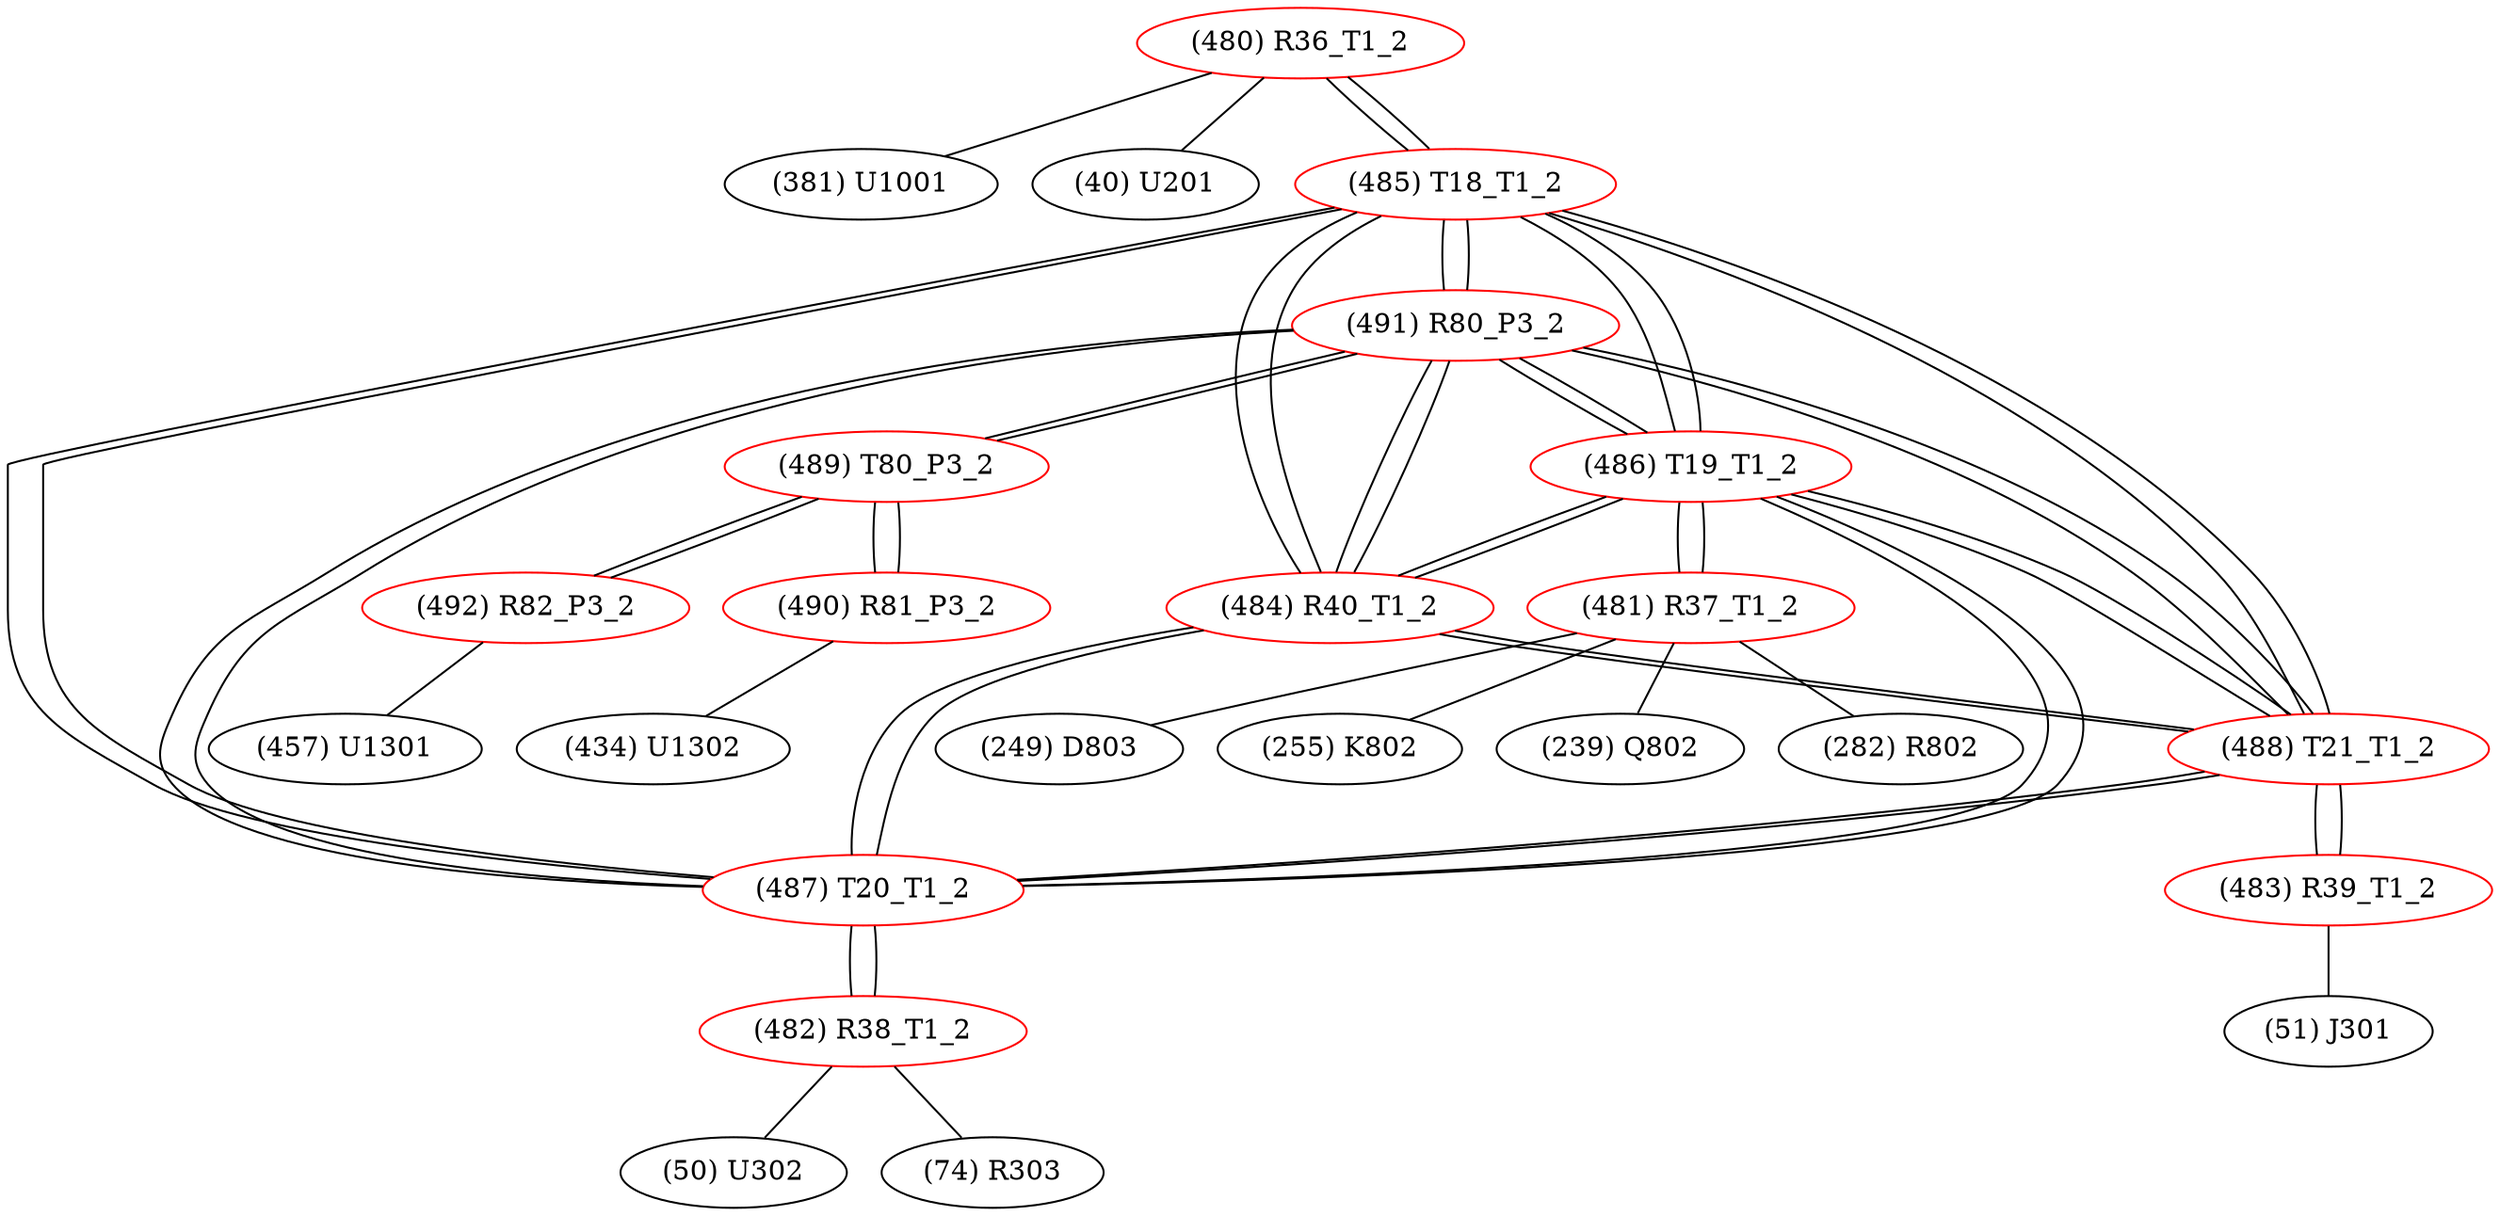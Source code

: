 graph {
	480 [label="(480) R36_T1_2" color=red]
	381 [label="(381) U1001"]
	40 [label="(40) U201"]
	485 [label="(485) T18_T1_2"]
	481 [label="(481) R37_T1_2" color=red]
	249 [label="(249) D803"]
	255 [label="(255) K802"]
	239 [label="(239) Q802"]
	282 [label="(282) R802"]
	486 [label="(486) T19_T1_2"]
	482 [label="(482) R38_T1_2" color=red]
	50 [label="(50) U302"]
	74 [label="(74) R303"]
	487 [label="(487) T20_T1_2"]
	483 [label="(483) R39_T1_2" color=red]
	51 [label="(51) J301"]
	488 [label="(488) T21_T1_2"]
	484 [label="(484) R40_T1_2" color=red]
	491 [label="(491) R80_P3_2"]
	485 [label="(485) T18_T1_2"]
	488 [label="(488) T21_T1_2"]
	487 [label="(487) T20_T1_2"]
	486 [label="(486) T19_T1_2"]
	485 [label="(485) T18_T1_2" color=red]
	487 [label="(487) T20_T1_2"]
	486 [label="(486) T19_T1_2"]
	488 [label="(488) T21_T1_2"]
	480 [label="(480) R36_T1_2"]
	491 [label="(491) R80_P3_2"]
	484 [label="(484) R40_T1_2"]
	486 [label="(486) T19_T1_2" color=red]
	487 [label="(487) T20_T1_2"]
	485 [label="(485) T18_T1_2"]
	488 [label="(488) T21_T1_2"]
	481 [label="(481) R37_T1_2"]
	491 [label="(491) R80_P3_2"]
	484 [label="(484) R40_T1_2"]
	487 [label="(487) T20_T1_2" color=red]
	486 [label="(486) T19_T1_2"]
	485 [label="(485) T18_T1_2"]
	488 [label="(488) T21_T1_2"]
	482 [label="(482) R38_T1_2"]
	491 [label="(491) R80_P3_2"]
	484 [label="(484) R40_T1_2"]
	488 [label="(488) T21_T1_2" color=red]
	487 [label="(487) T20_T1_2"]
	486 [label="(486) T19_T1_2"]
	485 [label="(485) T18_T1_2"]
	483 [label="(483) R39_T1_2"]
	491 [label="(491) R80_P3_2"]
	484 [label="(484) R40_T1_2"]
	489 [label="(489) T80_P3_2" color=red]
	490 [label="(490) R81_P3_2"]
	492 [label="(492) R82_P3_2"]
	491 [label="(491) R80_P3_2"]
	490 [label="(490) R81_P3_2" color=red]
	434 [label="(434) U1302"]
	489 [label="(489) T80_P3_2"]
	491 [label="(491) R80_P3_2" color=red]
	485 [label="(485) T18_T1_2"]
	488 [label="(488) T21_T1_2"]
	487 [label="(487) T20_T1_2"]
	486 [label="(486) T19_T1_2"]
	484 [label="(484) R40_T1_2"]
	489 [label="(489) T80_P3_2"]
	492 [label="(492) R82_P3_2" color=red]
	457 [label="(457) U1301"]
	489 [label="(489) T80_P3_2"]
	480 -- 381
	480 -- 40
	480 -- 485
	481 -- 249
	481 -- 255
	481 -- 239
	481 -- 282
	481 -- 486
	482 -- 50
	482 -- 74
	482 -- 487
	483 -- 51
	483 -- 488
	484 -- 491
	484 -- 485
	484 -- 488
	484 -- 487
	484 -- 486
	485 -- 487
	485 -- 486
	485 -- 488
	485 -- 480
	485 -- 491
	485 -- 484
	486 -- 487
	486 -- 485
	486 -- 488
	486 -- 481
	486 -- 491
	486 -- 484
	487 -- 486
	487 -- 485
	487 -- 488
	487 -- 482
	487 -- 491
	487 -- 484
	488 -- 487
	488 -- 486
	488 -- 485
	488 -- 483
	488 -- 491
	488 -- 484
	489 -- 490
	489 -- 492
	489 -- 491
	490 -- 434
	490 -- 489
	491 -- 485
	491 -- 488
	491 -- 487
	491 -- 486
	491 -- 484
	491 -- 489
	492 -- 457
	492 -- 489
}